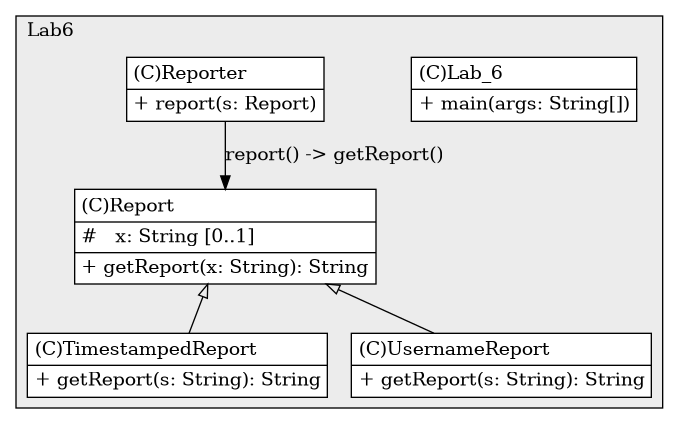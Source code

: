@startuml

/' diagram meta data start
config=StructureConfiguration;
{
  "projectClassification": {
    "searchMode": "OpenProject", // OpenProject, AllProjects
    "includedProjects": "",
    "pathEndKeywords": "*.impl",
    "isClientPath": "",
    "isClientName": "",
    "isTestPath": "",
    "isTestName": "",
    "isMappingPath": "",
    "isMappingName": "",
    "isDataAccessPath": "",
    "isDataAccessName": "",
    "isDataStructurePath": "",
    "isDataStructureName": "",
    "isInterfaceStructuresPath": "",
    "isInterfaceStructuresName": "",
    "isEntryPointPath": "",
    "isEntryPointName": "",
    "treatFinalFieldsAsMandatory": false
  },
  "graphRestriction": {
    "classPackageExcludeFilter": "",
    "classPackageIncludeFilter": "",
    "classNameExcludeFilter": "",
    "classNameIncludeFilter": "",
    "methodNameExcludeFilter": "",
    "methodNameIncludeFilter": "",
    "removeByInheritance": "", // inheritance/annotation based filtering is done in a second step
    "removeByAnnotation": "",
    "removeByClassPackage": "", // cleanup the graph after inheritance/annotation based filtering is done
    "removeByClassName": "",
    "cutMappings": false,
    "cutEnum": true,
    "cutTests": true,
    "cutClient": true,
    "cutDataAccess": false,
    "cutInterfaceStructures": false,
    "cutDataStructures": false,
    "cutGetterAndSetter": true,
    "cutConstructors": true
  },
  "graphTraversal": {
    "forwardDepth": 6,
    "backwardDepth": 6,
    "classPackageExcludeFilter": "",
    "classPackageIncludeFilter": "",
    "classNameExcludeFilter": "",
    "classNameIncludeFilter": "",
    "methodNameExcludeFilter": "",
    "methodNameIncludeFilter": "",
    "hideMappings": false,
    "hideDataStructures": false,
    "hidePrivateMethods": true,
    "hideInterfaceCalls": true, // indirection: implementation -> interface (is hidden) -> implementation
    "onlyShowApplicationEntryPoints": false, // root node is included
    "useMethodCallsForStructureDiagram": "ForwardOnly" // ForwardOnly, BothDirections, No
  },
  "details": {
    "aggregation": "GroupByClass", // ByClass, GroupByClass, None
    "showClassGenericTypes": true,
    "showMethods": true,
    "showMethodParameterNames": true,
    "showMethodParameterTypes": true,
    "showMethodReturnType": true,
    "showPackageLevels": 2,
    "showDetailedClassStructure": true
  },
  "rootClass": "Lab6.Lab_6",
  "extensionCallbackMethod": "" // qualified.class.name#methodName - signature: public static String method(String)
}
diagram meta data end '/



digraph g {
    rankdir="TB"
    splines=polyline
    

'nodes 
subgraph cluster_2360425 { 
   	label=Lab6
	labeljust=l
	fillcolor="#ececec"
	style=filled
   
   Lab_62360425[
	label=<<TABLE BORDER="1" CELLBORDER="0" CELLPADDING="4" CELLSPACING="0">
<TR><TD ALIGN="LEFT" >(C)Lab_6</TD></TR>
<HR/>
<TR><TD ALIGN="LEFT" >+ main(args: String[])</TD></TR>
</TABLE>>
	style=filled
	margin=0
	shape=plaintext
	fillcolor="#FFFFFF"
];

Report2360425[
	label=<<TABLE BORDER="1" CELLBORDER="0" CELLPADDING="4" CELLSPACING="0">
<TR><TD ALIGN="LEFT" >(C)Report</TD></TR>
<HR/>
<TR><TD ALIGN="LEFT" >#   x: String [0..1]</TD></TR>
<HR/>
<TR><TD ALIGN="LEFT" >+ getReport(x: String): String</TD></TR>
</TABLE>>
	style=filled
	margin=0
	shape=plaintext
	fillcolor="#FFFFFF"
];

Reporter2360425[
	label=<<TABLE BORDER="1" CELLBORDER="0" CELLPADDING="4" CELLSPACING="0">
<TR><TD ALIGN="LEFT" >(C)Reporter</TD></TR>
<HR/>
<TR><TD ALIGN="LEFT" >+ report(s: Report)</TD></TR>
</TABLE>>
	style=filled
	margin=0
	shape=plaintext
	fillcolor="#FFFFFF"
];

TimestampedReport2360425[
	label=<<TABLE BORDER="1" CELLBORDER="0" CELLPADDING="4" CELLSPACING="0">
<TR><TD ALIGN="LEFT" >(C)TimestampedReport</TD></TR>
<HR/>
<TR><TD ALIGN="LEFT" >+ getReport(s: String): String</TD></TR>
</TABLE>>
	style=filled
	margin=0
	shape=plaintext
	fillcolor="#FFFFFF"
];

UsernameReport2360425[
	label=<<TABLE BORDER="1" CELLBORDER="0" CELLPADDING="4" CELLSPACING="0">
<TR><TD ALIGN="LEFT" >(C)UsernameReport</TD></TR>
<HR/>
<TR><TD ALIGN="LEFT" >+ getReport(s: String): String</TD></TR>
</TABLE>>
	style=filled
	margin=0
	shape=plaintext
	fillcolor="#FFFFFF"
];
} 

'edges    
Report2360425 -> TimestampedReport2360425[arrowhead=none, arrowtail=empty, dir=both];
Report2360425 -> UsernameReport2360425[arrowhead=none, arrowtail=empty, dir=both];
Reporter2360425 -> Report2360425[label="report() -> getReport()"];
    
}
@enduml